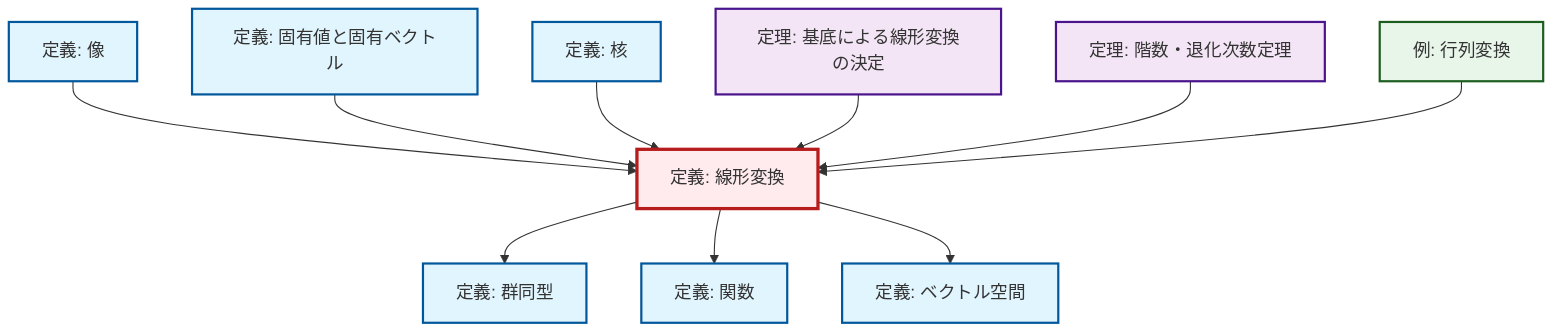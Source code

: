 graph TD
    classDef definition fill:#e1f5fe,stroke:#01579b,stroke-width:2px
    classDef theorem fill:#f3e5f5,stroke:#4a148c,stroke-width:2px
    classDef axiom fill:#fff3e0,stroke:#e65100,stroke-width:2px
    classDef example fill:#e8f5e9,stroke:#1b5e20,stroke-width:2px
    classDef current fill:#ffebee,stroke:#b71c1c,stroke-width:3px
    def-eigenvalue-eigenvector["定義: 固有値と固有ベクトル"]:::definition
    def-linear-transformation["定義: 線形変換"]:::definition
    def-function["定義: 関数"]:::definition
    thm-linear-transformation-basis["定理: 基底による線形変換の決定"]:::theorem
    ex-matrix-transformation["例: 行列変換"]:::example
    def-vector-space["定義: ベクトル空間"]:::definition
    def-kernel["定義: 核"]:::definition
    thm-rank-nullity["定理: 階数・退化次数定理"]:::theorem
    def-isomorphism["定義: 群同型"]:::definition
    def-image["定義: 像"]:::definition
    def-image --> def-linear-transformation
    def-eigenvalue-eigenvector --> def-linear-transformation
    def-kernel --> def-linear-transformation
    thm-linear-transformation-basis --> def-linear-transformation
    thm-rank-nullity --> def-linear-transformation
    def-linear-transformation --> def-isomorphism
    ex-matrix-transformation --> def-linear-transformation
    def-linear-transformation --> def-function
    def-linear-transformation --> def-vector-space
    class def-linear-transformation current